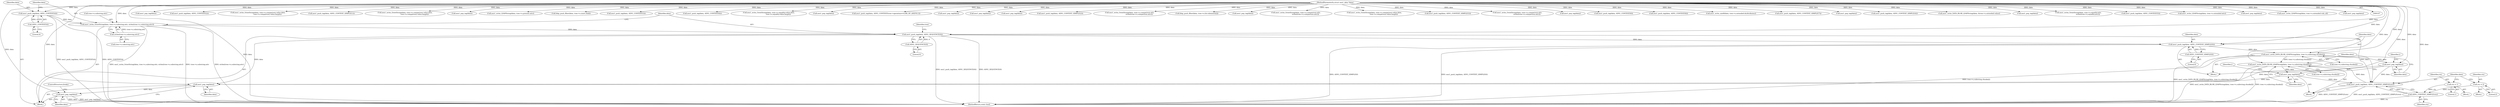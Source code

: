 digraph "1_samba_530d50a1abdcdf4d1775652d4c456c1274d83d8d_1@API" {
"1000357" [label="(Call,asn1_write_DATA_BLOB_LDAPString(data, tree->u.substring.chunks[i]))"];
"1000353" [label="(Call,asn1_push_tag(data, ASN1_CONTEXT_SIMPLE(ctx)))"];
"1000368" [label="(Call,asn1_pop_tag(data))"];
"1000357" [label="(Call,asn1_write_DATA_BLOB_LDAPString(data, tree->u.substring.chunks[i]))"];
"1000108" [label="(MethodParameterIn,struct asn1_data *data)"];
"1000294" [label="(Call,asn1_write_DATA_BLOB_LDAPString(data, tree->u.substring.chunks[i]))"];
"1000290" [label="(Call,asn1_push_tag(data, ASN1_CONTEXT_SIMPLE(0)))"];
"1000254" [label="(Call,asn1_push_tag(data, ASN1_SEQUENCE(0)))"];
"1000237" [label="(Call,asn1_write_OctetString(data, tree->u.substring.attr, strlen(tree->u.substring.attr)))"];
"1000233" [label="(Call,asn1_push_tag(data, ASN1_CONTEXT(4)))"];
"1000235" [label="(Call,ASN1_CONTEXT(4))"];
"1000246" [label="(Call,strlen(tree->u.substring.attr))"];
"1000256" [label="(Call,ASN1_SEQUENCE(0))"];
"1000292" [label="(Call,ASN1_CONTEXT_SIMPLE(0))"];
"1000305" [label="(Call,asn1_pop_tag(data))"];
"1000355" [label="(Call,ASN1_CONTEXT_SIMPLE(ctx))"];
"1000350" [label="(Call,ctx = 1)"];
"1000345" [label="(Call,ctx = 2)"];
"1000372" [label="(Call,asn1_pop_tag(data))"];
"1000374" [label="(Call,asn1_pop_tag(data))"];
"1000359" [label="(Call,tree->u.substring.chunks[i])"];
"1000600" [label="(Call,asn1_pop_tag(data))"];
"1000166" [label="(Call,asn1_push_tag(data, ASN1_CONTEXT(2)))"];
"1000399" [label="(Call,asn1_write_OctetString(data, tree->u.comparison.value.data,\n                                     tree->u.comparison.value.length))"];
"1000257" [label="(Literal,0)"];
"1000357" [label="(Call,asn1_write_DATA_BLOB_LDAPString(data, tree->u.substring.chunks[i]))"];
"1000369" [label="(Identifier,data)"];
"1000547" [label="(Call,asn1_push_tag(data, ASN1_CONTEXT_SIMPLE(1)))"];
"1000510" [label="(Call,asn1_write_OctetString(data, tree->u.comparison.value.data,\n                                     tree->u.comparison.value.length))"];
"1000615" [label="(Call,asn1_pop_tag(data))"];
"1000472" [label="(Call,asn1_write_LDAPString(data, tree->u.present.attr))"];
"1000375" [label="(Identifier,data)"];
"1000233" [label="(Call,asn1_push_tag(data, ASN1_CONTEXT(4)))"];
"1000371" [label="(Identifier,i)"];
"1000308" [label="(Identifier,i)"];
"1000355" [label="(Call,ASN1_CONTEXT_SIMPLE(ctx))"];
"1000172" [label="(Call,ldap_push_filter(data, tree->u.isnot.child))"];
"1000188" [label="(Call,asn1_push_tag(data, ASN1_CONTEXT(3)))"];
"1000246" [label="(Call,strlen(tree->u.substring.attr))"];
"1000628" [label="(MethodReturn,static bool)"];
"1000423" [label="(Call,asn1_push_tag(data, ASN1_CONTEXT(6)))"];
"1000209" [label="(Call,asn1_write_OctetString(data, tree->u.equality.value.data,\n                                     tree->u.equality.value.length))"];
"1000560" [label="(Call,asn1_pop_tag(data))"];
"1000116" [label="(Block,)"];
"1000119" [label="(Call,asn1_push_tag(data, ASN1_CONTEXT(tree->operation==LDB_OP_AND?0:1)))"];
"1000162" [label="(Call,asn1_pop_tag(data))"];
"1000419" [label="(Call,asn1_pop_tag(data))"];
"1000229" [label="(Call,asn1_pop_tag(data))"];
"1000345" [label="(Call,ctx = 2)"];
"1000571" [label="(Call,asn1_push_tag(data, ASN1_CONTEXT_SIMPLE(2)))"];
"1000376" [label="(ControlStructure,break;)"];
"1000382" [label="(Call,asn1_write_OctetString(data, tree->u.comparison.attr,\n                                     strlen(tree->u.comparison.attr)))"];
"1000235" [label="(Call,ASN1_CONTEXT(4))"];
"1000306" [label="(Identifier,data)"];
"1000352" [label="(Literal,1)"];
"1000148" [label="(Call,ldap_push_filter(data, tree->u.list.elements[i]))"];
"1000530" [label="(Call,asn1_pop_tag(data))"];
"1000350" [label="(Call,ctx = 1)"];
"1000305" [label="(Call,asn1_pop_tag(data))"];
"1000427" [label="(Call,asn1_write_OctetString(data, tree->u.comparison.attr,\n                                     strlen(tree->u.comparison.attr)))"];
"1000444" [label="(Call,asn1_write_OctetString(data, tree->u.comparison.value.data,\n                                     tree->u.comparison.value.length))"];
"1000586" [label="(Call,asn1_push_tag(data, ASN1_CONTEXT_SIMPLE(3)))"];
"1000263" [label="(Identifier,tree)"];
"1000493" [label="(Call,asn1_write_OctetString(data, tree->u.comparison.attr,\n                                     strlen(tree->u.comparison.attr)))"];
"1000254" [label="(Call,asn1_push_tag(data, ASN1_SEQUENCE(0)))"];
"1000291" [label="(Identifier,data)"];
"1000184" [label="(Call,asn1_pop_tag(data))"];
"1000534" [label="(Call,asn1_push_tag(data, ASN1_CONTEXT(9)))"];
"1000292" [label="(Call,ASN1_CONTEXT_SIMPLE(0))"];
"1000489" [label="(Call,asn1_push_tag(data, ASN1_CONTEXT(8)))"];
"1000606" [label="(Call,asn1_write_uint8(data, tree->u.extended.dnAttributes))"];
"1000344" [label="(Block,)"];
"1000234" [label="(Identifier,data)"];
"1000108" [label="(MethodParameterIn,struct asn1_data *data)"];
"1000374" [label="(Call,asn1_pop_tag(data))"];
"1000468" [label="(Call,asn1_push_tag(data, ASN1_CONTEXT_SIMPLE(7)))"];
"1000290" [label="(Call,asn1_push_tag(data, ASN1_CONTEXT_SIMPLE(0)))"];
"1000351" [label="(Identifier,ctx)"];
"1000346" [label="(Identifier,ctx)"];
"1000349" [label="(Block,)"];
"1000238" [label="(Identifier,data)"];
"1000293" [label="(Literal,0)"];
"1000617" [label="(Call,asn1_pop_tag(data))"];
"1000602" [label="(Call,asn1_push_tag(data, ASN1_CONTEXT_SIMPLE(4)))"];
"1000590" [label="(Call,asn1_write_DATA_BLOB_LDAPString(data, &tree->u.extended.value))"];
"1000347" [label="(Literal,2)"];
"1000255" [label="(Identifier,data)"];
"1000294" [label="(Call,asn1_write_DATA_BLOB_LDAPString(data, tree->u.substring.chunks[i]))"];
"1000464" [label="(Call,asn1_pop_tag(data))"];
"1000192" [label="(Call,asn1_write_OctetString(data, tree->u.equality.attr,\n                                     strlen(tree->u.equality.attr)))"];
"1000378" [label="(Call,asn1_push_tag(data, ASN1_CONTEXT(5)))"];
"1000289" [label="(Block,)"];
"1000575" [label="(Call,asn1_write_LDAPString(data, tree->u.extended.attr))"];
"1000239" [label="(Call,tree->u.substring.attr)"];
"1000372" [label="(Call,asn1_pop_tag(data))"];
"1000584" [label="(Call,asn1_pop_tag(data))"];
"1000368" [label="(Call,asn1_pop_tag(data))"];
"1000295" [label="(Identifier,data)"];
"1000296" [label="(Call,tree->u.substring.chunks[i])"];
"1000247" [label="(Call,tree->u.substring.attr)"];
"1000354" [label="(Identifier,data)"];
"1000256" [label="(Call,ASN1_SEQUENCE(0))"];
"1000236" [label="(Literal,4)"];
"1000356" [label="(Identifier,ctx)"];
"1000358" [label="(Identifier,data)"];
"1000373" [label="(Identifier,data)"];
"1000237" [label="(Call,asn1_write_OctetString(data, tree->u.substring.attr, strlen(tree->u.substring.attr)))"];
"1000319" [label="(Block,)"];
"1000551" [label="(Call,asn1_write_LDAPString(data, tree->u.extended.rule_id))"];
"1000353" [label="(Call,asn1_push_tag(data, ASN1_CONTEXT_SIMPLE(ctx)))"];
"1000481" [label="(Call,asn1_pop_tag(data))"];
"1000357" -> "1000319"  [label="AST: "];
"1000357" -> "1000359"  [label="CFG: "];
"1000358" -> "1000357"  [label="AST: "];
"1000359" -> "1000357"  [label="AST: "];
"1000369" -> "1000357"  [label="CFG: "];
"1000357" -> "1000628"  [label="DDG: asn1_write_DATA_BLOB_LDAPString(data, tree->u.substring.chunks[i])"];
"1000357" -> "1000628"  [label="DDG: tree->u.substring.chunks[i]"];
"1000353" -> "1000357"  [label="DDG: data"];
"1000108" -> "1000357"  [label="DDG: data"];
"1000294" -> "1000357"  [label="DDG: tree->u.substring.chunks[i]"];
"1000357" -> "1000368"  [label="DDG: data"];
"1000353" -> "1000319"  [label="AST: "];
"1000353" -> "1000355"  [label="CFG: "];
"1000354" -> "1000353"  [label="AST: "];
"1000355" -> "1000353"  [label="AST: "];
"1000358" -> "1000353"  [label="CFG: "];
"1000353" -> "1000628"  [label="DDG: asn1_push_tag(data, ASN1_CONTEXT_SIMPLE(ctx))"];
"1000353" -> "1000628"  [label="DDG: ASN1_CONTEXT_SIMPLE(ctx)"];
"1000368" -> "1000353"  [label="DDG: data"];
"1000254" -> "1000353"  [label="DDG: data"];
"1000305" -> "1000353"  [label="DDG: data"];
"1000108" -> "1000353"  [label="DDG: data"];
"1000355" -> "1000353"  [label="DDG: ctx"];
"1000368" -> "1000319"  [label="AST: "];
"1000368" -> "1000369"  [label="CFG: "];
"1000369" -> "1000368"  [label="AST: "];
"1000371" -> "1000368"  [label="CFG: "];
"1000108" -> "1000368"  [label="DDG: data"];
"1000368" -> "1000372"  [label="DDG: data"];
"1000108" -> "1000107"  [label="AST: "];
"1000108" -> "1000628"  [label="DDG: data"];
"1000108" -> "1000119"  [label="DDG: data"];
"1000108" -> "1000148"  [label="DDG: data"];
"1000108" -> "1000162"  [label="DDG: data"];
"1000108" -> "1000166"  [label="DDG: data"];
"1000108" -> "1000172"  [label="DDG: data"];
"1000108" -> "1000184"  [label="DDG: data"];
"1000108" -> "1000188"  [label="DDG: data"];
"1000108" -> "1000192"  [label="DDG: data"];
"1000108" -> "1000209"  [label="DDG: data"];
"1000108" -> "1000229"  [label="DDG: data"];
"1000108" -> "1000233"  [label="DDG: data"];
"1000108" -> "1000237"  [label="DDG: data"];
"1000108" -> "1000254"  [label="DDG: data"];
"1000108" -> "1000290"  [label="DDG: data"];
"1000108" -> "1000294"  [label="DDG: data"];
"1000108" -> "1000305"  [label="DDG: data"];
"1000108" -> "1000372"  [label="DDG: data"];
"1000108" -> "1000374"  [label="DDG: data"];
"1000108" -> "1000378"  [label="DDG: data"];
"1000108" -> "1000382"  [label="DDG: data"];
"1000108" -> "1000399"  [label="DDG: data"];
"1000108" -> "1000419"  [label="DDG: data"];
"1000108" -> "1000423"  [label="DDG: data"];
"1000108" -> "1000427"  [label="DDG: data"];
"1000108" -> "1000444"  [label="DDG: data"];
"1000108" -> "1000464"  [label="DDG: data"];
"1000108" -> "1000468"  [label="DDG: data"];
"1000108" -> "1000472"  [label="DDG: data"];
"1000108" -> "1000481"  [label="DDG: data"];
"1000108" -> "1000489"  [label="DDG: data"];
"1000108" -> "1000493"  [label="DDG: data"];
"1000108" -> "1000510"  [label="DDG: data"];
"1000108" -> "1000530"  [label="DDG: data"];
"1000108" -> "1000534"  [label="DDG: data"];
"1000108" -> "1000547"  [label="DDG: data"];
"1000108" -> "1000551"  [label="DDG: data"];
"1000108" -> "1000560"  [label="DDG: data"];
"1000108" -> "1000571"  [label="DDG: data"];
"1000108" -> "1000575"  [label="DDG: data"];
"1000108" -> "1000584"  [label="DDG: data"];
"1000108" -> "1000586"  [label="DDG: data"];
"1000108" -> "1000590"  [label="DDG: data"];
"1000108" -> "1000600"  [label="DDG: data"];
"1000108" -> "1000602"  [label="DDG: data"];
"1000108" -> "1000606"  [label="DDG: data"];
"1000108" -> "1000615"  [label="DDG: data"];
"1000108" -> "1000617"  [label="DDG: data"];
"1000294" -> "1000289"  [label="AST: "];
"1000294" -> "1000296"  [label="CFG: "];
"1000295" -> "1000294"  [label="AST: "];
"1000296" -> "1000294"  [label="AST: "];
"1000306" -> "1000294"  [label="CFG: "];
"1000294" -> "1000628"  [label="DDG: asn1_write_DATA_BLOB_LDAPString(data, tree->u.substring.chunks[i])"];
"1000294" -> "1000628"  [label="DDG: tree->u.substring.chunks[i]"];
"1000290" -> "1000294"  [label="DDG: data"];
"1000294" -> "1000305"  [label="DDG: data"];
"1000290" -> "1000289"  [label="AST: "];
"1000290" -> "1000292"  [label="CFG: "];
"1000291" -> "1000290"  [label="AST: "];
"1000292" -> "1000290"  [label="AST: "];
"1000295" -> "1000290"  [label="CFG: "];
"1000290" -> "1000628"  [label="DDG: ASN1_CONTEXT_SIMPLE(0)"];
"1000290" -> "1000628"  [label="DDG: asn1_push_tag(data, ASN1_CONTEXT_SIMPLE(0))"];
"1000254" -> "1000290"  [label="DDG: data"];
"1000292" -> "1000290"  [label="DDG: 0"];
"1000254" -> "1000116"  [label="AST: "];
"1000254" -> "1000256"  [label="CFG: "];
"1000255" -> "1000254"  [label="AST: "];
"1000256" -> "1000254"  [label="AST: "];
"1000263" -> "1000254"  [label="CFG: "];
"1000254" -> "1000628"  [label="DDG: asn1_push_tag(data, ASN1_SEQUENCE(0))"];
"1000254" -> "1000628"  [label="DDG: ASN1_SEQUENCE(0)"];
"1000237" -> "1000254"  [label="DDG: data"];
"1000256" -> "1000254"  [label="DDG: 0"];
"1000254" -> "1000372"  [label="DDG: data"];
"1000237" -> "1000116"  [label="AST: "];
"1000237" -> "1000246"  [label="CFG: "];
"1000238" -> "1000237"  [label="AST: "];
"1000239" -> "1000237"  [label="AST: "];
"1000246" -> "1000237"  [label="AST: "];
"1000255" -> "1000237"  [label="CFG: "];
"1000237" -> "1000628"  [label="DDG: asn1_write_OctetString(data, tree->u.substring.attr, strlen(tree->u.substring.attr))"];
"1000237" -> "1000628"  [label="DDG: tree->u.substring.attr"];
"1000237" -> "1000628"  [label="DDG: strlen(tree->u.substring.attr)"];
"1000233" -> "1000237"  [label="DDG: data"];
"1000246" -> "1000237"  [label="DDG: tree->u.substring.attr"];
"1000233" -> "1000116"  [label="AST: "];
"1000233" -> "1000235"  [label="CFG: "];
"1000234" -> "1000233"  [label="AST: "];
"1000235" -> "1000233"  [label="AST: "];
"1000238" -> "1000233"  [label="CFG: "];
"1000233" -> "1000628"  [label="DDG: asn1_push_tag(data, ASN1_CONTEXT(4))"];
"1000233" -> "1000628"  [label="DDG: ASN1_CONTEXT(4)"];
"1000235" -> "1000233"  [label="DDG: 4"];
"1000235" -> "1000236"  [label="CFG: "];
"1000236" -> "1000235"  [label="AST: "];
"1000246" -> "1000247"  [label="CFG: "];
"1000247" -> "1000246"  [label="AST: "];
"1000256" -> "1000257"  [label="CFG: "];
"1000257" -> "1000256"  [label="AST: "];
"1000292" -> "1000293"  [label="CFG: "];
"1000293" -> "1000292"  [label="AST: "];
"1000305" -> "1000289"  [label="AST: "];
"1000305" -> "1000306"  [label="CFG: "];
"1000306" -> "1000305"  [label="AST: "];
"1000308" -> "1000305"  [label="CFG: "];
"1000305" -> "1000372"  [label="DDG: data"];
"1000355" -> "1000356"  [label="CFG: "];
"1000356" -> "1000355"  [label="AST: "];
"1000355" -> "1000628"  [label="DDG: ctx"];
"1000350" -> "1000355"  [label="DDG: ctx"];
"1000345" -> "1000355"  [label="DDG: ctx"];
"1000350" -> "1000349"  [label="AST: "];
"1000350" -> "1000352"  [label="CFG: "];
"1000351" -> "1000350"  [label="AST: "];
"1000352" -> "1000350"  [label="AST: "];
"1000354" -> "1000350"  [label="CFG: "];
"1000345" -> "1000344"  [label="AST: "];
"1000345" -> "1000347"  [label="CFG: "];
"1000346" -> "1000345"  [label="AST: "];
"1000347" -> "1000345"  [label="AST: "];
"1000354" -> "1000345"  [label="CFG: "];
"1000372" -> "1000116"  [label="AST: "];
"1000372" -> "1000373"  [label="CFG: "];
"1000373" -> "1000372"  [label="AST: "];
"1000375" -> "1000372"  [label="CFG: "];
"1000372" -> "1000374"  [label="DDG: data"];
"1000374" -> "1000116"  [label="AST: "];
"1000374" -> "1000375"  [label="CFG: "];
"1000375" -> "1000374"  [label="AST: "];
"1000376" -> "1000374"  [label="CFG: "];
"1000374" -> "1000628"  [label="DDG: data"];
"1000374" -> "1000628"  [label="DDG: asn1_pop_tag(data)"];
}
